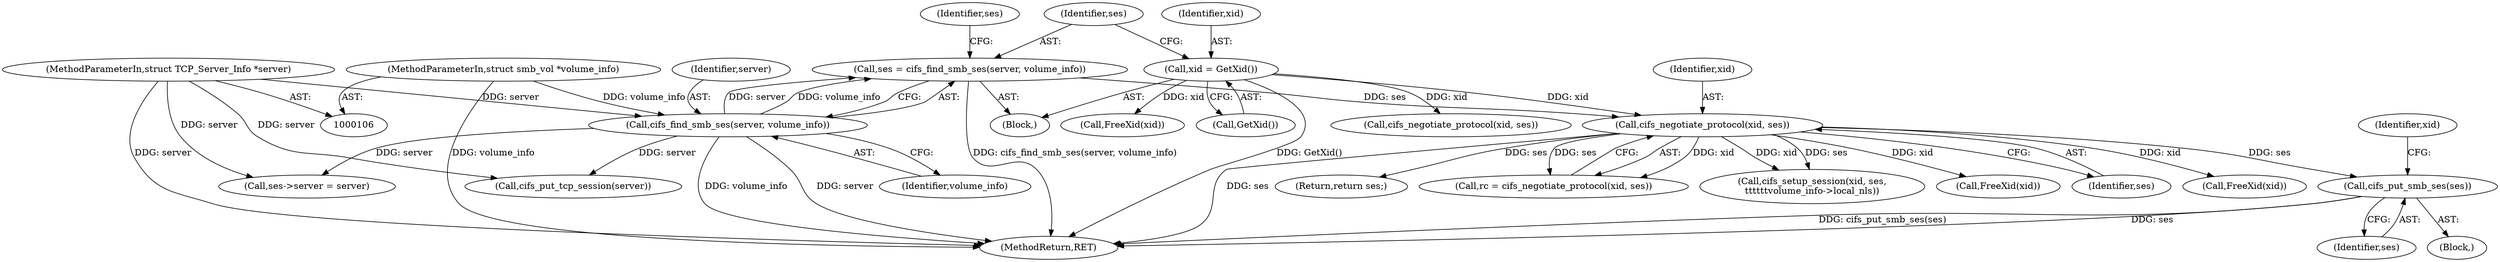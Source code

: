 digraph "0_linux_4ff67b720c02c36e54d55b88c2931879b7db1cd2_0@pointer" {
"1000154" [label="(Call,cifs_put_smb_ses(ses))"];
"1000143" [label="(Call,cifs_negotiate_protocol(xid, ses))"];
"1000117" [label="(Call,xid = GetXid())"];
"1000120" [label="(Call,ses = cifs_find_smb_ses(server, volume_info))"];
"1000122" [label="(Call,cifs_find_smb_ses(server, volume_info))"];
"1000107" [label="(MethodParameterIn,struct TCP_Server_Info *server)"];
"1000108" [label="(MethodParameterIn,struct smb_vol *volume_info)"];
"1000157" [label="(Identifier,xid)"];
"1000390" [label="(MethodReturn,RET)"];
"1000123" [label="(Identifier,server)"];
"1000107" [label="(MethodParameterIn,struct TCP_Server_Info *server)"];
"1000155" [label="(Identifier,ses)"];
"1000121" [label="(Identifier,ses)"];
"1000385" [label="(Call,FreeXid(xid))"];
"1000144" [label="(Identifier,xid)"];
"1000148" [label="(Block,)"];
"1000212" [label="(Call,ses->server = server)"];
"1000126" [label="(Identifier,ses)"];
"1000199" [label="(Return,return ses;)"];
"1000124" [label="(Identifier,volume_info)"];
"1000109" [label="(Block,)"];
"1000341" [label="(Call,cifs_negotiate_protocol(xid, ses))"];
"1000117" [label="(Call,xid = GetXid())"];
"1000119" [label="(Call,GetXid())"];
"1000134" [label="(Call,cifs_put_tcp_session(server))"];
"1000118" [label="(Identifier,xid)"];
"1000108" [label="(MethodParameterIn,struct smb_vol *volume_info)"];
"1000141" [label="(Call,rc = cifs_negotiate_protocol(xid, ses))"];
"1000171" [label="(Call,cifs_setup_session(xid, ses,\n\t\t\t\t\t\tvolume_info->local_nls))"];
"1000120" [label="(Call,ses = cifs_find_smb_ses(server, volume_info))"];
"1000143" [label="(Call,cifs_negotiate_protocol(xid, ses))"];
"1000122" [label="(Call,cifs_find_smb_ses(server, volume_info))"];
"1000156" [label="(Call,FreeXid(xid))"];
"1000145" [label="(Identifier,ses)"];
"1000197" [label="(Call,FreeXid(xid))"];
"1000154" [label="(Call,cifs_put_smb_ses(ses))"];
"1000154" -> "1000148"  [label="AST: "];
"1000154" -> "1000155"  [label="CFG: "];
"1000155" -> "1000154"  [label="AST: "];
"1000157" -> "1000154"  [label="CFG: "];
"1000154" -> "1000390"  [label="DDG: ses"];
"1000154" -> "1000390"  [label="DDG: cifs_put_smb_ses(ses)"];
"1000143" -> "1000154"  [label="DDG: ses"];
"1000143" -> "1000141"  [label="AST: "];
"1000143" -> "1000145"  [label="CFG: "];
"1000144" -> "1000143"  [label="AST: "];
"1000145" -> "1000143"  [label="AST: "];
"1000141" -> "1000143"  [label="CFG: "];
"1000143" -> "1000390"  [label="DDG: ses"];
"1000143" -> "1000141"  [label="DDG: xid"];
"1000143" -> "1000141"  [label="DDG: ses"];
"1000117" -> "1000143"  [label="DDG: xid"];
"1000120" -> "1000143"  [label="DDG: ses"];
"1000143" -> "1000156"  [label="DDG: xid"];
"1000143" -> "1000171"  [label="DDG: xid"];
"1000143" -> "1000171"  [label="DDG: ses"];
"1000143" -> "1000197"  [label="DDG: xid"];
"1000143" -> "1000199"  [label="DDG: ses"];
"1000117" -> "1000109"  [label="AST: "];
"1000117" -> "1000119"  [label="CFG: "];
"1000118" -> "1000117"  [label="AST: "];
"1000119" -> "1000117"  [label="AST: "];
"1000121" -> "1000117"  [label="CFG: "];
"1000117" -> "1000390"  [label="DDG: GetXid()"];
"1000117" -> "1000341"  [label="DDG: xid"];
"1000117" -> "1000385"  [label="DDG: xid"];
"1000120" -> "1000109"  [label="AST: "];
"1000120" -> "1000122"  [label="CFG: "];
"1000121" -> "1000120"  [label="AST: "];
"1000122" -> "1000120"  [label="AST: "];
"1000126" -> "1000120"  [label="CFG: "];
"1000120" -> "1000390"  [label="DDG: cifs_find_smb_ses(server, volume_info)"];
"1000122" -> "1000120"  [label="DDG: server"];
"1000122" -> "1000120"  [label="DDG: volume_info"];
"1000122" -> "1000124"  [label="CFG: "];
"1000123" -> "1000122"  [label="AST: "];
"1000124" -> "1000122"  [label="AST: "];
"1000122" -> "1000390"  [label="DDG: server"];
"1000122" -> "1000390"  [label="DDG: volume_info"];
"1000107" -> "1000122"  [label="DDG: server"];
"1000108" -> "1000122"  [label="DDG: volume_info"];
"1000122" -> "1000134"  [label="DDG: server"];
"1000122" -> "1000212"  [label="DDG: server"];
"1000107" -> "1000106"  [label="AST: "];
"1000107" -> "1000390"  [label="DDG: server"];
"1000107" -> "1000134"  [label="DDG: server"];
"1000107" -> "1000212"  [label="DDG: server"];
"1000108" -> "1000106"  [label="AST: "];
"1000108" -> "1000390"  [label="DDG: volume_info"];
}
